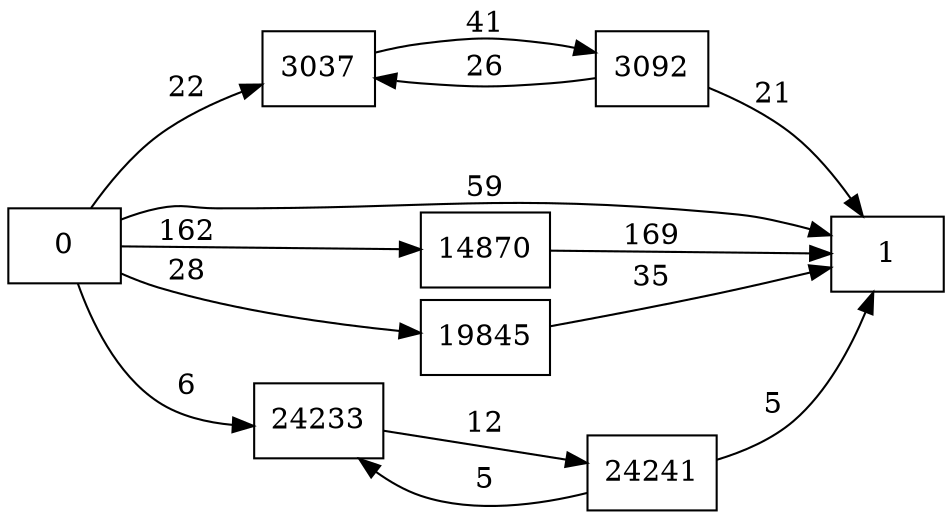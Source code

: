 digraph {
	graph [rankdir=LR]
	node [shape=rectangle]
	3037 -> 3092 [label=41]
	3092 -> 3037 [label=26]
	3092 -> 1 [label=21]
	14870 -> 1 [label=169]
	19845 -> 1 [label=35]
	24233 -> 24241 [label=12]
	24241 -> 24233 [label=5]
	24241 -> 1 [label=5]
	0 -> 3037 [label=22]
	0 -> 1 [label=59]
	0 -> 14870 [label=162]
	0 -> 19845 [label=28]
	0 -> 24233 [label=6]
}
